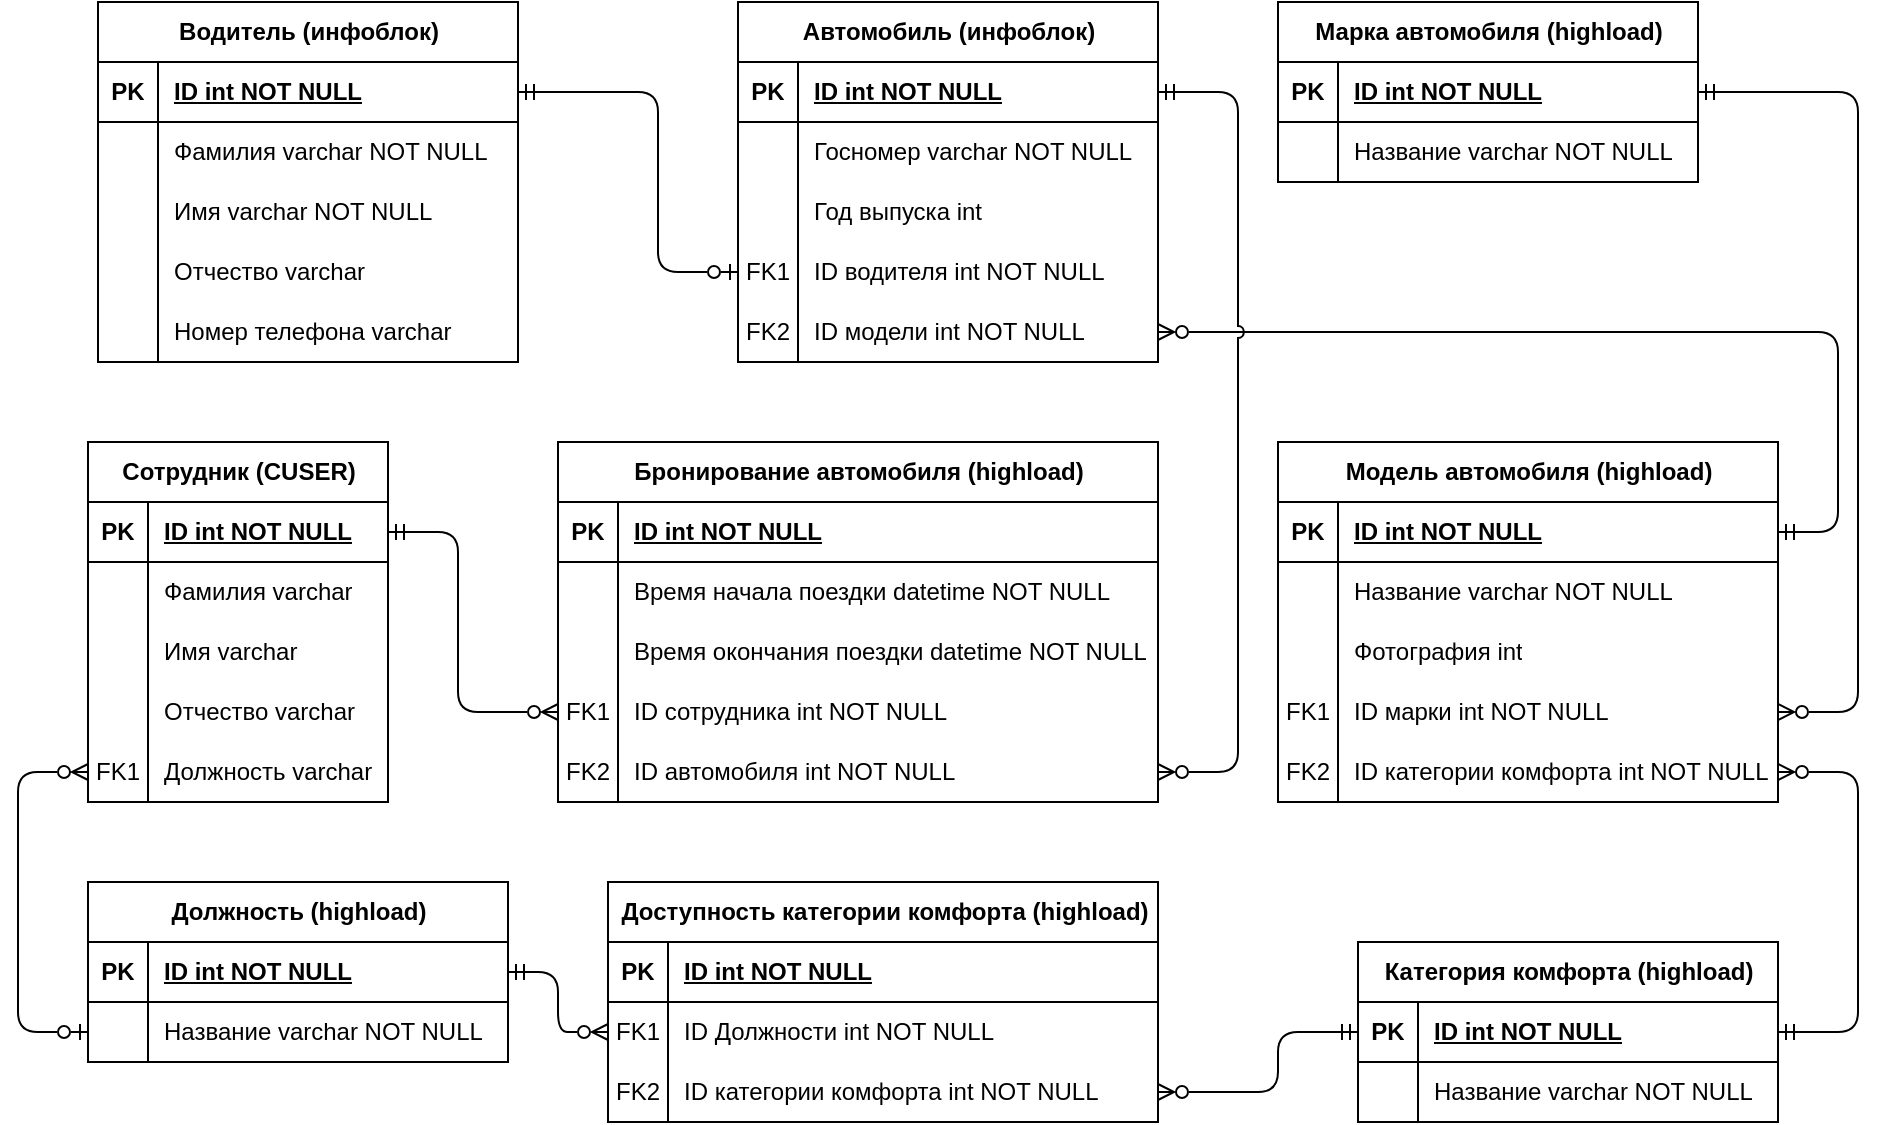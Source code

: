 <mxfile version="21.6.5" type="device">
  <diagram id="R2lEEEUBdFMjLlhIrx00" name="Page-1">
    <mxGraphModel dx="2085" dy="675" grid="1" gridSize="10" guides="1" tooltips="1" connect="1" arrows="1" fold="1" page="1" pageScale="1" pageWidth="850" pageHeight="1100" math="0" shadow="0" extFonts="Permanent Marker^https://fonts.googleapis.com/css?family=Permanent+Marker">
      <root>
        <mxCell id="0" />
        <mxCell id="1" parent="0" />
        <mxCell id="z7Vh8xvlKcQ-BlSGNQb9-77" value="Сотрудник (CUSER)" style="shape=table;startSize=30;container=1;collapsible=1;childLayout=tableLayout;fixedRows=1;rowLines=0;fontStyle=1;align=center;resizeLast=1;html=1;" parent="1" vertex="1">
          <mxGeometry x="-45" y="710" width="150" height="180" as="geometry" />
        </mxCell>
        <mxCell id="z7Vh8xvlKcQ-BlSGNQb9-78" value="" style="shape=tableRow;horizontal=0;startSize=0;swimlaneHead=0;swimlaneBody=0;fillColor=none;collapsible=0;dropTarget=0;points=[[0,0.5],[1,0.5]];portConstraint=eastwest;top=0;left=0;right=0;bottom=1;" parent="z7Vh8xvlKcQ-BlSGNQb9-77" vertex="1">
          <mxGeometry y="30" width="150" height="30" as="geometry" />
        </mxCell>
        <mxCell id="z7Vh8xvlKcQ-BlSGNQb9-79" value="PK" style="shape=partialRectangle;connectable=0;fillColor=none;top=0;left=0;bottom=0;right=0;fontStyle=1;overflow=hidden;whiteSpace=wrap;html=1;" parent="z7Vh8xvlKcQ-BlSGNQb9-78" vertex="1">
          <mxGeometry width="30" height="30" as="geometry">
            <mxRectangle width="30" height="30" as="alternateBounds" />
          </mxGeometry>
        </mxCell>
        <mxCell id="z7Vh8xvlKcQ-BlSGNQb9-80" value="ID int NOT NULL" style="shape=partialRectangle;connectable=0;fillColor=none;top=0;left=0;bottom=0;right=0;align=left;spacingLeft=6;fontStyle=5;overflow=hidden;whiteSpace=wrap;html=1;" parent="z7Vh8xvlKcQ-BlSGNQb9-78" vertex="1">
          <mxGeometry x="30" width="120" height="30" as="geometry">
            <mxRectangle width="120" height="30" as="alternateBounds" />
          </mxGeometry>
        </mxCell>
        <mxCell id="z7Vh8xvlKcQ-BlSGNQb9-81" value="" style="shape=tableRow;horizontal=0;startSize=0;swimlaneHead=0;swimlaneBody=0;fillColor=none;collapsible=0;dropTarget=0;points=[[0,0.5],[1,0.5]];portConstraint=eastwest;top=0;left=0;right=0;bottom=0;" parent="z7Vh8xvlKcQ-BlSGNQb9-77" vertex="1">
          <mxGeometry y="60" width="150" height="30" as="geometry" />
        </mxCell>
        <mxCell id="z7Vh8xvlKcQ-BlSGNQb9-82" value="" style="shape=partialRectangle;connectable=0;fillColor=none;top=0;left=0;bottom=0;right=0;editable=1;overflow=hidden;whiteSpace=wrap;html=1;" parent="z7Vh8xvlKcQ-BlSGNQb9-81" vertex="1">
          <mxGeometry width="30" height="30" as="geometry">
            <mxRectangle width="30" height="30" as="alternateBounds" />
          </mxGeometry>
        </mxCell>
        <mxCell id="z7Vh8xvlKcQ-BlSGNQb9-83" value="Фамилия&amp;nbsp;varchar" style="shape=partialRectangle;connectable=0;fillColor=none;top=0;left=0;bottom=0;right=0;align=left;spacingLeft=6;overflow=hidden;whiteSpace=wrap;html=1;" parent="z7Vh8xvlKcQ-BlSGNQb9-81" vertex="1">
          <mxGeometry x="30" width="120" height="30" as="geometry">
            <mxRectangle width="120" height="30" as="alternateBounds" />
          </mxGeometry>
        </mxCell>
        <mxCell id="z7Vh8xvlKcQ-BlSGNQb9-84" value="" style="shape=tableRow;horizontal=0;startSize=0;swimlaneHead=0;swimlaneBody=0;fillColor=none;collapsible=0;dropTarget=0;points=[[0,0.5],[1,0.5]];portConstraint=eastwest;top=0;left=0;right=0;bottom=0;" parent="z7Vh8xvlKcQ-BlSGNQb9-77" vertex="1">
          <mxGeometry y="90" width="150" height="30" as="geometry" />
        </mxCell>
        <mxCell id="z7Vh8xvlKcQ-BlSGNQb9-85" value="" style="shape=partialRectangle;connectable=0;fillColor=none;top=0;left=0;bottom=0;right=0;editable=1;overflow=hidden;whiteSpace=wrap;html=1;" parent="z7Vh8xvlKcQ-BlSGNQb9-84" vertex="1">
          <mxGeometry width="30" height="30" as="geometry">
            <mxRectangle width="30" height="30" as="alternateBounds" />
          </mxGeometry>
        </mxCell>
        <mxCell id="z7Vh8xvlKcQ-BlSGNQb9-86" value="Имя&amp;nbsp;varchar" style="shape=partialRectangle;connectable=0;fillColor=none;top=0;left=0;bottom=0;right=0;align=left;spacingLeft=6;overflow=hidden;whiteSpace=wrap;html=1;" parent="z7Vh8xvlKcQ-BlSGNQb9-84" vertex="1">
          <mxGeometry x="30" width="120" height="30" as="geometry">
            <mxRectangle width="120" height="30" as="alternateBounds" />
          </mxGeometry>
        </mxCell>
        <mxCell id="z7Vh8xvlKcQ-BlSGNQb9-87" value="" style="shape=tableRow;horizontal=0;startSize=0;swimlaneHead=0;swimlaneBody=0;fillColor=none;collapsible=0;dropTarget=0;points=[[0,0.5],[1,0.5]];portConstraint=eastwest;top=0;left=0;right=0;bottom=0;" parent="z7Vh8xvlKcQ-BlSGNQb9-77" vertex="1">
          <mxGeometry y="120" width="150" height="30" as="geometry" />
        </mxCell>
        <mxCell id="z7Vh8xvlKcQ-BlSGNQb9-88" value="" style="shape=partialRectangle;connectable=0;fillColor=none;top=0;left=0;bottom=0;right=0;editable=1;overflow=hidden;whiteSpace=wrap;html=1;" parent="z7Vh8xvlKcQ-BlSGNQb9-87" vertex="1">
          <mxGeometry width="30" height="30" as="geometry">
            <mxRectangle width="30" height="30" as="alternateBounds" />
          </mxGeometry>
        </mxCell>
        <mxCell id="z7Vh8xvlKcQ-BlSGNQb9-89" value="Отчество&amp;nbsp;varchar" style="shape=partialRectangle;connectable=0;fillColor=none;top=0;left=0;bottom=0;right=0;align=left;spacingLeft=6;overflow=hidden;whiteSpace=wrap;html=1;" parent="z7Vh8xvlKcQ-BlSGNQb9-87" vertex="1">
          <mxGeometry x="30" width="120" height="30" as="geometry">
            <mxRectangle width="120" height="30" as="alternateBounds" />
          </mxGeometry>
        </mxCell>
        <mxCell id="z7Vh8xvlKcQ-BlSGNQb9-96" style="shape=tableRow;horizontal=0;startSize=0;swimlaneHead=0;swimlaneBody=0;fillColor=none;collapsible=0;dropTarget=0;points=[[0,0.5],[1,0.5]];portConstraint=eastwest;top=0;left=0;right=0;bottom=0;" parent="z7Vh8xvlKcQ-BlSGNQb9-77" vertex="1">
          <mxGeometry y="150" width="150" height="30" as="geometry" />
        </mxCell>
        <mxCell id="z7Vh8xvlKcQ-BlSGNQb9-97" value="FK1" style="shape=partialRectangle;connectable=0;fillColor=none;top=0;left=0;bottom=0;right=0;editable=1;overflow=hidden;whiteSpace=wrap;html=1;" parent="z7Vh8xvlKcQ-BlSGNQb9-96" vertex="1">
          <mxGeometry width="30" height="30" as="geometry">
            <mxRectangle width="30" height="30" as="alternateBounds" />
          </mxGeometry>
        </mxCell>
        <mxCell id="z7Vh8xvlKcQ-BlSGNQb9-98" value="Должность varchar" style="shape=partialRectangle;connectable=0;fillColor=none;top=0;left=0;bottom=0;right=0;align=left;spacingLeft=6;overflow=hidden;whiteSpace=wrap;html=1;" parent="z7Vh8xvlKcQ-BlSGNQb9-96" vertex="1">
          <mxGeometry x="30" width="120" height="30" as="geometry">
            <mxRectangle width="120" height="30" as="alternateBounds" />
          </mxGeometry>
        </mxCell>
        <mxCell id="z7Vh8xvlKcQ-BlSGNQb9-112" value="Модель автомобиля (highload)" style="shape=table;startSize=30;container=1;collapsible=1;childLayout=tableLayout;fixedRows=1;rowLines=0;fontStyle=1;align=center;resizeLast=1;html=1;" parent="1" vertex="1">
          <mxGeometry x="550" y="710" width="250" height="180" as="geometry" />
        </mxCell>
        <mxCell id="z7Vh8xvlKcQ-BlSGNQb9-113" value="" style="shape=tableRow;horizontal=0;startSize=0;swimlaneHead=0;swimlaneBody=0;fillColor=none;collapsible=0;dropTarget=0;points=[[0,0.5],[1,0.5]];portConstraint=eastwest;top=0;left=0;right=0;bottom=1;" parent="z7Vh8xvlKcQ-BlSGNQb9-112" vertex="1">
          <mxGeometry y="30" width="250" height="30" as="geometry" />
        </mxCell>
        <mxCell id="z7Vh8xvlKcQ-BlSGNQb9-114" value="PK" style="shape=partialRectangle;connectable=0;fillColor=none;top=0;left=0;bottom=0;right=0;fontStyle=1;overflow=hidden;whiteSpace=wrap;html=1;" parent="z7Vh8xvlKcQ-BlSGNQb9-113" vertex="1">
          <mxGeometry width="30" height="30" as="geometry">
            <mxRectangle width="30" height="30" as="alternateBounds" />
          </mxGeometry>
        </mxCell>
        <mxCell id="z7Vh8xvlKcQ-BlSGNQb9-115" value="ID int NOT NULL" style="shape=partialRectangle;connectable=0;fillColor=none;top=0;left=0;bottom=0;right=0;align=left;spacingLeft=6;fontStyle=5;overflow=hidden;whiteSpace=wrap;html=1;" parent="z7Vh8xvlKcQ-BlSGNQb9-113" vertex="1">
          <mxGeometry x="30" width="220" height="30" as="geometry">
            <mxRectangle width="220" height="30" as="alternateBounds" />
          </mxGeometry>
        </mxCell>
        <mxCell id="z7Vh8xvlKcQ-BlSGNQb9-116" value="" style="shape=tableRow;horizontal=0;startSize=0;swimlaneHead=0;swimlaneBody=0;fillColor=none;collapsible=0;dropTarget=0;points=[[0,0.5],[1,0.5]];portConstraint=eastwest;top=0;left=0;right=0;bottom=0;" parent="z7Vh8xvlKcQ-BlSGNQb9-112" vertex="1">
          <mxGeometry y="60" width="250" height="30" as="geometry" />
        </mxCell>
        <mxCell id="z7Vh8xvlKcQ-BlSGNQb9-117" value="" style="shape=partialRectangle;connectable=0;fillColor=none;top=0;left=0;bottom=0;right=0;editable=1;overflow=hidden;whiteSpace=wrap;html=1;" parent="z7Vh8xvlKcQ-BlSGNQb9-116" vertex="1">
          <mxGeometry width="30" height="30" as="geometry">
            <mxRectangle width="30" height="30" as="alternateBounds" />
          </mxGeometry>
        </mxCell>
        <mxCell id="z7Vh8xvlKcQ-BlSGNQb9-118" value="Название varchar NOT NULL" style="shape=partialRectangle;connectable=0;fillColor=none;top=0;left=0;bottom=0;right=0;align=left;spacingLeft=6;overflow=hidden;whiteSpace=wrap;html=1;" parent="z7Vh8xvlKcQ-BlSGNQb9-116" vertex="1">
          <mxGeometry x="30" width="220" height="30" as="geometry">
            <mxRectangle width="220" height="30" as="alternateBounds" />
          </mxGeometry>
        </mxCell>
        <mxCell id="z7Vh8xvlKcQ-BlSGNQb9-128" style="shape=tableRow;horizontal=0;startSize=0;swimlaneHead=0;swimlaneBody=0;fillColor=none;collapsible=0;dropTarget=0;points=[[0,0.5],[1,0.5]];portConstraint=eastwest;top=0;left=0;right=0;bottom=0;" parent="z7Vh8xvlKcQ-BlSGNQb9-112" vertex="1">
          <mxGeometry y="90" width="250" height="30" as="geometry" />
        </mxCell>
        <mxCell id="z7Vh8xvlKcQ-BlSGNQb9-129" style="shape=partialRectangle;connectable=0;fillColor=none;top=0;left=0;bottom=0;right=0;editable=1;overflow=hidden;whiteSpace=wrap;html=1;" parent="z7Vh8xvlKcQ-BlSGNQb9-128" vertex="1">
          <mxGeometry width="30" height="30" as="geometry">
            <mxRectangle width="30" height="30" as="alternateBounds" />
          </mxGeometry>
        </mxCell>
        <mxCell id="z7Vh8xvlKcQ-BlSGNQb9-130" value="Фотография int" style="shape=partialRectangle;connectable=0;fillColor=none;top=0;left=0;bottom=0;right=0;align=left;spacingLeft=6;overflow=hidden;whiteSpace=wrap;html=1;" parent="z7Vh8xvlKcQ-BlSGNQb9-128" vertex="1">
          <mxGeometry x="30" width="220" height="30" as="geometry">
            <mxRectangle width="220" height="30" as="alternateBounds" />
          </mxGeometry>
        </mxCell>
        <mxCell id="z7Vh8xvlKcQ-BlSGNQb9-125" style="shape=tableRow;horizontal=0;startSize=0;swimlaneHead=0;swimlaneBody=0;fillColor=none;collapsible=0;dropTarget=0;points=[[0,0.5],[1,0.5]];portConstraint=eastwest;top=0;left=0;right=0;bottom=0;" parent="z7Vh8xvlKcQ-BlSGNQb9-112" vertex="1">
          <mxGeometry y="120" width="250" height="30" as="geometry" />
        </mxCell>
        <mxCell id="z7Vh8xvlKcQ-BlSGNQb9-126" value="FK1" style="shape=partialRectangle;connectable=0;fillColor=none;top=0;left=0;bottom=0;right=0;editable=1;overflow=hidden;whiteSpace=wrap;html=1;" parent="z7Vh8xvlKcQ-BlSGNQb9-125" vertex="1">
          <mxGeometry width="30" height="30" as="geometry">
            <mxRectangle width="30" height="30" as="alternateBounds" />
          </mxGeometry>
        </mxCell>
        <mxCell id="z7Vh8xvlKcQ-BlSGNQb9-127" value="ID марки int NOT NULL" style="shape=partialRectangle;connectable=0;fillColor=none;top=0;left=0;bottom=0;right=0;align=left;spacingLeft=6;overflow=hidden;whiteSpace=wrap;html=1;" parent="z7Vh8xvlKcQ-BlSGNQb9-125" vertex="1">
          <mxGeometry x="30" width="220" height="30" as="geometry">
            <mxRectangle width="220" height="30" as="alternateBounds" />
          </mxGeometry>
        </mxCell>
        <mxCell id="z7Vh8xvlKcQ-BlSGNQb9-234" style="shape=tableRow;horizontal=0;startSize=0;swimlaneHead=0;swimlaneBody=0;fillColor=none;collapsible=0;dropTarget=0;points=[[0,0.5],[1,0.5]];portConstraint=eastwest;top=0;left=0;right=0;bottom=0;" parent="z7Vh8xvlKcQ-BlSGNQb9-112" vertex="1">
          <mxGeometry y="150" width="250" height="30" as="geometry" />
        </mxCell>
        <mxCell id="z7Vh8xvlKcQ-BlSGNQb9-235" value="FK2" style="shape=partialRectangle;connectable=0;fillColor=none;top=0;left=0;bottom=0;right=0;editable=1;overflow=hidden;whiteSpace=wrap;html=1;" parent="z7Vh8xvlKcQ-BlSGNQb9-234" vertex="1">
          <mxGeometry width="30" height="30" as="geometry">
            <mxRectangle width="30" height="30" as="alternateBounds" />
          </mxGeometry>
        </mxCell>
        <mxCell id="z7Vh8xvlKcQ-BlSGNQb9-236" value="ID категории комфорта int NOT NULL" style="shape=partialRectangle;connectable=0;fillColor=none;top=0;left=0;bottom=0;right=0;align=left;spacingLeft=6;overflow=hidden;whiteSpace=wrap;html=1;" parent="z7Vh8xvlKcQ-BlSGNQb9-234" vertex="1">
          <mxGeometry x="30" width="220" height="30" as="geometry">
            <mxRectangle width="220" height="30" as="alternateBounds" />
          </mxGeometry>
        </mxCell>
        <mxCell id="z7Vh8xvlKcQ-BlSGNQb9-131" value="Марка автомобиля (highload)" style="shape=table;startSize=30;container=1;collapsible=1;childLayout=tableLayout;fixedRows=1;rowLines=0;fontStyle=1;align=center;resizeLast=1;html=1;" parent="1" vertex="1">
          <mxGeometry x="550" y="490" width="210" height="90" as="geometry" />
        </mxCell>
        <mxCell id="z7Vh8xvlKcQ-BlSGNQb9-132" value="" style="shape=tableRow;horizontal=0;startSize=0;swimlaneHead=0;swimlaneBody=0;fillColor=none;collapsible=0;dropTarget=0;points=[[0,0.5],[1,0.5]];portConstraint=eastwest;top=0;left=0;right=0;bottom=1;" parent="z7Vh8xvlKcQ-BlSGNQb9-131" vertex="1">
          <mxGeometry y="30" width="210" height="30" as="geometry" />
        </mxCell>
        <mxCell id="z7Vh8xvlKcQ-BlSGNQb9-133" value="PK" style="shape=partialRectangle;connectable=0;fillColor=none;top=0;left=0;bottom=0;right=0;fontStyle=1;overflow=hidden;whiteSpace=wrap;html=1;" parent="z7Vh8xvlKcQ-BlSGNQb9-132" vertex="1">
          <mxGeometry width="30" height="30" as="geometry">
            <mxRectangle width="30" height="30" as="alternateBounds" />
          </mxGeometry>
        </mxCell>
        <mxCell id="z7Vh8xvlKcQ-BlSGNQb9-134" value="ID int NOT NULL" style="shape=partialRectangle;connectable=0;fillColor=none;top=0;left=0;bottom=0;right=0;align=left;spacingLeft=6;fontStyle=5;overflow=hidden;whiteSpace=wrap;html=1;" parent="z7Vh8xvlKcQ-BlSGNQb9-132" vertex="1">
          <mxGeometry x="30" width="180" height="30" as="geometry">
            <mxRectangle width="180" height="30" as="alternateBounds" />
          </mxGeometry>
        </mxCell>
        <mxCell id="z7Vh8xvlKcQ-BlSGNQb9-135" value="" style="shape=tableRow;horizontal=0;startSize=0;swimlaneHead=0;swimlaneBody=0;fillColor=none;collapsible=0;dropTarget=0;points=[[0,0.5],[1,0.5]];portConstraint=eastwest;top=0;left=0;right=0;bottom=0;" parent="z7Vh8xvlKcQ-BlSGNQb9-131" vertex="1">
          <mxGeometry y="60" width="210" height="30" as="geometry" />
        </mxCell>
        <mxCell id="z7Vh8xvlKcQ-BlSGNQb9-136" value="" style="shape=partialRectangle;connectable=0;fillColor=none;top=0;left=0;bottom=0;right=0;editable=1;overflow=hidden;whiteSpace=wrap;html=1;" parent="z7Vh8xvlKcQ-BlSGNQb9-135" vertex="1">
          <mxGeometry width="30" height="30" as="geometry">
            <mxRectangle width="30" height="30" as="alternateBounds" />
          </mxGeometry>
        </mxCell>
        <mxCell id="z7Vh8xvlKcQ-BlSGNQb9-137" value="Название varchar NOT NULL" style="shape=partialRectangle;connectable=0;fillColor=none;top=0;left=0;bottom=0;right=0;align=left;spacingLeft=6;overflow=hidden;whiteSpace=wrap;html=1;" parent="z7Vh8xvlKcQ-BlSGNQb9-135" vertex="1">
          <mxGeometry x="30" width="180" height="30" as="geometry">
            <mxRectangle width="180" height="30" as="alternateBounds" />
          </mxGeometry>
        </mxCell>
        <mxCell id="z7Vh8xvlKcQ-BlSGNQb9-144" value="Водитель (инфоблок)" style="shape=table;startSize=30;container=1;collapsible=1;childLayout=tableLayout;fixedRows=1;rowLines=0;fontStyle=1;align=center;resizeLast=1;html=1;" parent="1" vertex="1">
          <mxGeometry x="-40" y="490" width="210" height="180" as="geometry" />
        </mxCell>
        <mxCell id="z7Vh8xvlKcQ-BlSGNQb9-145" value="" style="shape=tableRow;horizontal=0;startSize=0;swimlaneHead=0;swimlaneBody=0;fillColor=none;collapsible=0;dropTarget=0;points=[[0,0.5],[1,0.5]];portConstraint=eastwest;top=0;left=0;right=0;bottom=1;" parent="z7Vh8xvlKcQ-BlSGNQb9-144" vertex="1">
          <mxGeometry y="30" width="210" height="30" as="geometry" />
        </mxCell>
        <mxCell id="z7Vh8xvlKcQ-BlSGNQb9-146" value="PK" style="shape=partialRectangle;connectable=0;fillColor=none;top=0;left=0;bottom=0;right=0;fontStyle=1;overflow=hidden;whiteSpace=wrap;html=1;" parent="z7Vh8xvlKcQ-BlSGNQb9-145" vertex="1">
          <mxGeometry width="30" height="30" as="geometry">
            <mxRectangle width="30" height="30" as="alternateBounds" />
          </mxGeometry>
        </mxCell>
        <mxCell id="z7Vh8xvlKcQ-BlSGNQb9-147" value="ID int NOT NULL" style="shape=partialRectangle;connectable=0;fillColor=none;top=0;left=0;bottom=0;right=0;align=left;spacingLeft=6;fontStyle=5;overflow=hidden;whiteSpace=wrap;html=1;" parent="z7Vh8xvlKcQ-BlSGNQb9-145" vertex="1">
          <mxGeometry x="30" width="180" height="30" as="geometry">
            <mxRectangle width="180" height="30" as="alternateBounds" />
          </mxGeometry>
        </mxCell>
        <mxCell id="z7Vh8xvlKcQ-BlSGNQb9-148" value="" style="shape=tableRow;horizontal=0;startSize=0;swimlaneHead=0;swimlaneBody=0;fillColor=none;collapsible=0;dropTarget=0;points=[[0,0.5],[1,0.5]];portConstraint=eastwest;top=0;left=0;right=0;bottom=0;" parent="z7Vh8xvlKcQ-BlSGNQb9-144" vertex="1">
          <mxGeometry y="60" width="210" height="30" as="geometry" />
        </mxCell>
        <mxCell id="z7Vh8xvlKcQ-BlSGNQb9-149" value="" style="shape=partialRectangle;connectable=0;fillColor=none;top=0;left=0;bottom=0;right=0;editable=1;overflow=hidden;whiteSpace=wrap;html=1;" parent="z7Vh8xvlKcQ-BlSGNQb9-148" vertex="1">
          <mxGeometry width="30" height="30" as="geometry">
            <mxRectangle width="30" height="30" as="alternateBounds" />
          </mxGeometry>
        </mxCell>
        <mxCell id="z7Vh8xvlKcQ-BlSGNQb9-150" value="Фамилия varchar NOT NULL" style="shape=partialRectangle;connectable=0;fillColor=none;top=0;left=0;bottom=0;right=0;align=left;spacingLeft=6;overflow=hidden;whiteSpace=wrap;html=1;" parent="z7Vh8xvlKcQ-BlSGNQb9-148" vertex="1">
          <mxGeometry x="30" width="180" height="30" as="geometry">
            <mxRectangle width="180" height="30" as="alternateBounds" />
          </mxGeometry>
        </mxCell>
        <mxCell id="z7Vh8xvlKcQ-BlSGNQb9-151" value="" style="shape=tableRow;horizontal=0;startSize=0;swimlaneHead=0;swimlaneBody=0;fillColor=none;collapsible=0;dropTarget=0;points=[[0,0.5],[1,0.5]];portConstraint=eastwest;top=0;left=0;right=0;bottom=0;" parent="z7Vh8xvlKcQ-BlSGNQb9-144" vertex="1">
          <mxGeometry y="90" width="210" height="30" as="geometry" />
        </mxCell>
        <mxCell id="z7Vh8xvlKcQ-BlSGNQb9-152" value="" style="shape=partialRectangle;connectable=0;fillColor=none;top=0;left=0;bottom=0;right=0;editable=1;overflow=hidden;whiteSpace=wrap;html=1;" parent="z7Vh8xvlKcQ-BlSGNQb9-151" vertex="1">
          <mxGeometry width="30" height="30" as="geometry">
            <mxRectangle width="30" height="30" as="alternateBounds" />
          </mxGeometry>
        </mxCell>
        <mxCell id="z7Vh8xvlKcQ-BlSGNQb9-153" value="Имя varchar NOT NULL" style="shape=partialRectangle;connectable=0;fillColor=none;top=0;left=0;bottom=0;right=0;align=left;spacingLeft=6;overflow=hidden;whiteSpace=wrap;html=1;" parent="z7Vh8xvlKcQ-BlSGNQb9-151" vertex="1">
          <mxGeometry x="30" width="180" height="30" as="geometry">
            <mxRectangle width="180" height="30" as="alternateBounds" />
          </mxGeometry>
        </mxCell>
        <mxCell id="z7Vh8xvlKcQ-BlSGNQb9-154" value="" style="shape=tableRow;horizontal=0;startSize=0;swimlaneHead=0;swimlaneBody=0;fillColor=none;collapsible=0;dropTarget=0;points=[[0,0.5],[1,0.5]];portConstraint=eastwest;top=0;left=0;right=0;bottom=0;" parent="z7Vh8xvlKcQ-BlSGNQb9-144" vertex="1">
          <mxGeometry y="120" width="210" height="30" as="geometry" />
        </mxCell>
        <mxCell id="z7Vh8xvlKcQ-BlSGNQb9-155" value="" style="shape=partialRectangle;connectable=0;fillColor=none;top=0;left=0;bottom=0;right=0;editable=1;overflow=hidden;whiteSpace=wrap;html=1;" parent="z7Vh8xvlKcQ-BlSGNQb9-154" vertex="1">
          <mxGeometry width="30" height="30" as="geometry">
            <mxRectangle width="30" height="30" as="alternateBounds" />
          </mxGeometry>
        </mxCell>
        <mxCell id="z7Vh8xvlKcQ-BlSGNQb9-156" value="Отчество varchar" style="shape=partialRectangle;connectable=0;fillColor=none;top=0;left=0;bottom=0;right=0;align=left;spacingLeft=6;overflow=hidden;whiteSpace=wrap;html=1;" parent="z7Vh8xvlKcQ-BlSGNQb9-154" vertex="1">
          <mxGeometry x="30" width="180" height="30" as="geometry">
            <mxRectangle width="180" height="30" as="alternateBounds" />
          </mxGeometry>
        </mxCell>
        <mxCell id="z7Vh8xvlKcQ-BlSGNQb9-157" style="shape=tableRow;horizontal=0;startSize=0;swimlaneHead=0;swimlaneBody=0;fillColor=none;collapsible=0;dropTarget=0;points=[[0,0.5],[1,0.5]];portConstraint=eastwest;top=0;left=0;right=0;bottom=0;" parent="z7Vh8xvlKcQ-BlSGNQb9-144" vertex="1">
          <mxGeometry y="150" width="210" height="30" as="geometry" />
        </mxCell>
        <mxCell id="z7Vh8xvlKcQ-BlSGNQb9-158" style="shape=partialRectangle;connectable=0;fillColor=none;top=0;left=0;bottom=0;right=0;editable=1;overflow=hidden;whiteSpace=wrap;html=1;" parent="z7Vh8xvlKcQ-BlSGNQb9-157" vertex="1">
          <mxGeometry width="30" height="30" as="geometry">
            <mxRectangle width="30" height="30" as="alternateBounds" />
          </mxGeometry>
        </mxCell>
        <mxCell id="z7Vh8xvlKcQ-BlSGNQb9-159" value="Номер телефона varchar" style="shape=partialRectangle;connectable=0;fillColor=none;top=0;left=0;bottom=0;right=0;align=left;spacingLeft=6;overflow=hidden;whiteSpace=wrap;html=1;" parent="z7Vh8xvlKcQ-BlSGNQb9-157" vertex="1">
          <mxGeometry x="30" width="180" height="30" as="geometry">
            <mxRectangle width="180" height="30" as="alternateBounds" />
          </mxGeometry>
        </mxCell>
        <mxCell id="z7Vh8xvlKcQ-BlSGNQb9-160" value="Автомобиль (инфоблок)" style="shape=table;startSize=30;container=1;collapsible=1;childLayout=tableLayout;fixedRows=1;rowLines=0;fontStyle=1;align=center;resizeLast=1;html=1;" parent="1" vertex="1">
          <mxGeometry x="280" y="490" width="210" height="180" as="geometry" />
        </mxCell>
        <mxCell id="z7Vh8xvlKcQ-BlSGNQb9-161" value="" style="shape=tableRow;horizontal=0;startSize=0;swimlaneHead=0;swimlaneBody=0;fillColor=none;collapsible=0;dropTarget=0;points=[[0,0.5],[1,0.5]];portConstraint=eastwest;top=0;left=0;right=0;bottom=1;" parent="z7Vh8xvlKcQ-BlSGNQb9-160" vertex="1">
          <mxGeometry y="30" width="210" height="30" as="geometry" />
        </mxCell>
        <mxCell id="z7Vh8xvlKcQ-BlSGNQb9-162" value="PK" style="shape=partialRectangle;connectable=0;fillColor=none;top=0;left=0;bottom=0;right=0;fontStyle=1;overflow=hidden;whiteSpace=wrap;html=1;" parent="z7Vh8xvlKcQ-BlSGNQb9-161" vertex="1">
          <mxGeometry width="30" height="30" as="geometry">
            <mxRectangle width="30" height="30" as="alternateBounds" />
          </mxGeometry>
        </mxCell>
        <mxCell id="z7Vh8xvlKcQ-BlSGNQb9-163" value="ID int NOT NULL" style="shape=partialRectangle;connectable=0;fillColor=none;top=0;left=0;bottom=0;right=0;align=left;spacingLeft=6;fontStyle=5;overflow=hidden;whiteSpace=wrap;html=1;" parent="z7Vh8xvlKcQ-BlSGNQb9-161" vertex="1">
          <mxGeometry x="30" width="180" height="30" as="geometry">
            <mxRectangle width="180" height="30" as="alternateBounds" />
          </mxGeometry>
        </mxCell>
        <mxCell id="z7Vh8xvlKcQ-BlSGNQb9-164" value="" style="shape=tableRow;horizontal=0;startSize=0;swimlaneHead=0;swimlaneBody=0;fillColor=none;collapsible=0;dropTarget=0;points=[[0,0.5],[1,0.5]];portConstraint=eastwest;top=0;left=0;right=0;bottom=0;" parent="z7Vh8xvlKcQ-BlSGNQb9-160" vertex="1">
          <mxGeometry y="60" width="210" height="30" as="geometry" />
        </mxCell>
        <mxCell id="z7Vh8xvlKcQ-BlSGNQb9-165" value="" style="shape=partialRectangle;connectable=0;fillColor=none;top=0;left=0;bottom=0;right=0;editable=1;overflow=hidden;whiteSpace=wrap;html=1;" parent="z7Vh8xvlKcQ-BlSGNQb9-164" vertex="1">
          <mxGeometry width="30" height="30" as="geometry">
            <mxRectangle width="30" height="30" as="alternateBounds" />
          </mxGeometry>
        </mxCell>
        <mxCell id="z7Vh8xvlKcQ-BlSGNQb9-166" value="Госномер varchar NOT NULL" style="shape=partialRectangle;connectable=0;fillColor=none;top=0;left=0;bottom=0;right=0;align=left;spacingLeft=6;overflow=hidden;whiteSpace=wrap;html=1;" parent="z7Vh8xvlKcQ-BlSGNQb9-164" vertex="1">
          <mxGeometry x="30" width="180" height="30" as="geometry">
            <mxRectangle width="180" height="30" as="alternateBounds" />
          </mxGeometry>
        </mxCell>
        <mxCell id="z7Vh8xvlKcQ-BlSGNQb9-167" value="" style="shape=tableRow;horizontal=0;startSize=0;swimlaneHead=0;swimlaneBody=0;fillColor=none;collapsible=0;dropTarget=0;points=[[0,0.5],[1,0.5]];portConstraint=eastwest;top=0;left=0;right=0;bottom=0;" parent="z7Vh8xvlKcQ-BlSGNQb9-160" vertex="1">
          <mxGeometry y="90" width="210" height="30" as="geometry" />
        </mxCell>
        <mxCell id="z7Vh8xvlKcQ-BlSGNQb9-168" value="" style="shape=partialRectangle;connectable=0;fillColor=none;top=0;left=0;bottom=0;right=0;editable=1;overflow=hidden;whiteSpace=wrap;html=1;" parent="z7Vh8xvlKcQ-BlSGNQb9-167" vertex="1">
          <mxGeometry width="30" height="30" as="geometry">
            <mxRectangle width="30" height="30" as="alternateBounds" />
          </mxGeometry>
        </mxCell>
        <mxCell id="z7Vh8xvlKcQ-BlSGNQb9-169" value="Год выпуска int" style="shape=partialRectangle;connectable=0;fillColor=none;top=0;left=0;bottom=0;right=0;align=left;spacingLeft=6;overflow=hidden;whiteSpace=wrap;html=1;" parent="z7Vh8xvlKcQ-BlSGNQb9-167" vertex="1">
          <mxGeometry x="30" width="180" height="30" as="geometry">
            <mxRectangle width="180" height="30" as="alternateBounds" />
          </mxGeometry>
        </mxCell>
        <mxCell id="z7Vh8xvlKcQ-BlSGNQb9-170" value="" style="shape=tableRow;horizontal=0;startSize=0;swimlaneHead=0;swimlaneBody=0;fillColor=none;collapsible=0;dropTarget=0;points=[[0,0.5],[1,0.5]];portConstraint=eastwest;top=0;left=0;right=0;bottom=0;" parent="z7Vh8xvlKcQ-BlSGNQb9-160" vertex="1">
          <mxGeometry y="120" width="210" height="30" as="geometry" />
        </mxCell>
        <mxCell id="z7Vh8xvlKcQ-BlSGNQb9-171" value="FK1" style="shape=partialRectangle;connectable=0;fillColor=none;top=0;left=0;bottom=0;right=0;editable=1;overflow=hidden;whiteSpace=wrap;html=1;" parent="z7Vh8xvlKcQ-BlSGNQb9-170" vertex="1">
          <mxGeometry width="30" height="30" as="geometry">
            <mxRectangle width="30" height="30" as="alternateBounds" />
          </mxGeometry>
        </mxCell>
        <mxCell id="z7Vh8xvlKcQ-BlSGNQb9-172" value="ID водителя int NOT NULL" style="shape=partialRectangle;connectable=0;fillColor=none;top=0;left=0;bottom=0;right=0;align=left;spacingLeft=6;overflow=hidden;whiteSpace=wrap;html=1;" parent="z7Vh8xvlKcQ-BlSGNQb9-170" vertex="1">
          <mxGeometry x="30" width="180" height="30" as="geometry">
            <mxRectangle width="180" height="30" as="alternateBounds" />
          </mxGeometry>
        </mxCell>
        <mxCell id="z7Vh8xvlKcQ-BlSGNQb9-189" style="shape=tableRow;horizontal=0;startSize=0;swimlaneHead=0;swimlaneBody=0;fillColor=none;collapsible=0;dropTarget=0;points=[[0,0.5],[1,0.5]];portConstraint=eastwest;top=0;left=0;right=0;bottom=0;" parent="z7Vh8xvlKcQ-BlSGNQb9-160" vertex="1">
          <mxGeometry y="150" width="210" height="30" as="geometry" />
        </mxCell>
        <mxCell id="z7Vh8xvlKcQ-BlSGNQb9-190" value="FK2" style="shape=partialRectangle;connectable=0;fillColor=none;top=0;left=0;bottom=0;right=0;editable=1;overflow=hidden;whiteSpace=wrap;html=1;" parent="z7Vh8xvlKcQ-BlSGNQb9-189" vertex="1">
          <mxGeometry width="30" height="30" as="geometry">
            <mxRectangle width="30" height="30" as="alternateBounds" />
          </mxGeometry>
        </mxCell>
        <mxCell id="z7Vh8xvlKcQ-BlSGNQb9-191" value="ID модели int NOT NULL" style="shape=partialRectangle;connectable=0;fillColor=none;top=0;left=0;bottom=0;right=0;align=left;spacingLeft=6;overflow=hidden;whiteSpace=wrap;html=1;" parent="z7Vh8xvlKcQ-BlSGNQb9-189" vertex="1">
          <mxGeometry x="30" width="180" height="30" as="geometry">
            <mxRectangle width="180" height="30" as="alternateBounds" />
          </mxGeometry>
        </mxCell>
        <mxCell id="z7Vh8xvlKcQ-BlSGNQb9-173" value="Бронирование автомобиля (highload)" style="shape=table;startSize=30;container=1;collapsible=1;childLayout=tableLayout;fixedRows=1;rowLines=0;fontStyle=1;align=center;resizeLast=1;html=1;" parent="1" vertex="1">
          <mxGeometry x="190" y="710" width="300" height="180" as="geometry" />
        </mxCell>
        <mxCell id="z7Vh8xvlKcQ-BlSGNQb9-174" value="" style="shape=tableRow;horizontal=0;startSize=0;swimlaneHead=0;swimlaneBody=0;fillColor=none;collapsible=0;dropTarget=0;points=[[0,0.5],[1,0.5]];portConstraint=eastwest;top=0;left=0;right=0;bottom=1;" parent="z7Vh8xvlKcQ-BlSGNQb9-173" vertex="1">
          <mxGeometry y="30" width="300" height="30" as="geometry" />
        </mxCell>
        <mxCell id="z7Vh8xvlKcQ-BlSGNQb9-175" value="PK" style="shape=partialRectangle;connectable=0;fillColor=none;top=0;left=0;bottom=0;right=0;fontStyle=1;overflow=hidden;whiteSpace=wrap;html=1;" parent="z7Vh8xvlKcQ-BlSGNQb9-174" vertex="1">
          <mxGeometry width="30" height="30" as="geometry">
            <mxRectangle width="30" height="30" as="alternateBounds" />
          </mxGeometry>
        </mxCell>
        <mxCell id="z7Vh8xvlKcQ-BlSGNQb9-176" value="ID int NOT NULL" style="shape=partialRectangle;connectable=0;fillColor=none;top=0;left=0;bottom=0;right=0;align=left;spacingLeft=6;fontStyle=5;overflow=hidden;whiteSpace=wrap;html=1;" parent="z7Vh8xvlKcQ-BlSGNQb9-174" vertex="1">
          <mxGeometry x="30" width="270" height="30" as="geometry">
            <mxRectangle width="270" height="30" as="alternateBounds" />
          </mxGeometry>
        </mxCell>
        <mxCell id="z7Vh8xvlKcQ-BlSGNQb9-177" value="" style="shape=tableRow;horizontal=0;startSize=0;swimlaneHead=0;swimlaneBody=0;fillColor=none;collapsible=0;dropTarget=0;points=[[0,0.5],[1,0.5]];portConstraint=eastwest;top=0;left=0;right=0;bottom=0;" parent="z7Vh8xvlKcQ-BlSGNQb9-173" vertex="1">
          <mxGeometry y="60" width="300" height="30" as="geometry" />
        </mxCell>
        <mxCell id="z7Vh8xvlKcQ-BlSGNQb9-178" value="" style="shape=partialRectangle;connectable=0;fillColor=none;top=0;left=0;bottom=0;right=0;editable=1;overflow=hidden;whiteSpace=wrap;html=1;" parent="z7Vh8xvlKcQ-BlSGNQb9-177" vertex="1">
          <mxGeometry width="30" height="30" as="geometry">
            <mxRectangle width="30" height="30" as="alternateBounds" />
          </mxGeometry>
        </mxCell>
        <mxCell id="z7Vh8xvlKcQ-BlSGNQb9-179" value="Время начала поездки datetime NOT NULL" style="shape=partialRectangle;connectable=0;fillColor=none;top=0;left=0;bottom=0;right=0;align=left;spacingLeft=6;overflow=hidden;whiteSpace=wrap;html=1;" parent="z7Vh8xvlKcQ-BlSGNQb9-177" vertex="1">
          <mxGeometry x="30" width="270" height="30" as="geometry">
            <mxRectangle width="270" height="30" as="alternateBounds" />
          </mxGeometry>
        </mxCell>
        <mxCell id="z7Vh8xvlKcQ-BlSGNQb9-180" value="" style="shape=tableRow;horizontal=0;startSize=0;swimlaneHead=0;swimlaneBody=0;fillColor=none;collapsible=0;dropTarget=0;points=[[0,0.5],[1,0.5]];portConstraint=eastwest;top=0;left=0;right=0;bottom=0;" parent="z7Vh8xvlKcQ-BlSGNQb9-173" vertex="1">
          <mxGeometry y="90" width="300" height="30" as="geometry" />
        </mxCell>
        <mxCell id="z7Vh8xvlKcQ-BlSGNQb9-181" value="" style="shape=partialRectangle;connectable=0;fillColor=none;top=0;left=0;bottom=0;right=0;editable=1;overflow=hidden;whiteSpace=wrap;html=1;" parent="z7Vh8xvlKcQ-BlSGNQb9-180" vertex="1">
          <mxGeometry width="30" height="30" as="geometry">
            <mxRectangle width="30" height="30" as="alternateBounds" />
          </mxGeometry>
        </mxCell>
        <mxCell id="z7Vh8xvlKcQ-BlSGNQb9-182" value="Время окончания поездки datetime NOT NULL" style="shape=partialRectangle;connectable=0;fillColor=none;top=0;left=0;bottom=0;right=0;align=left;spacingLeft=6;overflow=hidden;whiteSpace=wrap;html=1;" parent="z7Vh8xvlKcQ-BlSGNQb9-180" vertex="1">
          <mxGeometry x="30" width="270" height="30" as="geometry">
            <mxRectangle width="270" height="30" as="alternateBounds" />
          </mxGeometry>
        </mxCell>
        <mxCell id="z7Vh8xvlKcQ-BlSGNQb9-183" value="" style="shape=tableRow;horizontal=0;startSize=0;swimlaneHead=0;swimlaneBody=0;fillColor=none;collapsible=0;dropTarget=0;points=[[0,0.5],[1,0.5]];portConstraint=eastwest;top=0;left=0;right=0;bottom=0;" parent="z7Vh8xvlKcQ-BlSGNQb9-173" vertex="1">
          <mxGeometry y="120" width="300" height="30" as="geometry" />
        </mxCell>
        <mxCell id="z7Vh8xvlKcQ-BlSGNQb9-184" value="FK1" style="shape=partialRectangle;connectable=0;fillColor=none;top=0;left=0;bottom=0;right=0;editable=1;overflow=hidden;whiteSpace=wrap;html=1;" parent="z7Vh8xvlKcQ-BlSGNQb9-183" vertex="1">
          <mxGeometry width="30" height="30" as="geometry">
            <mxRectangle width="30" height="30" as="alternateBounds" />
          </mxGeometry>
        </mxCell>
        <mxCell id="z7Vh8xvlKcQ-BlSGNQb9-185" value="ID сотрудника int NOT NULL" style="shape=partialRectangle;connectable=0;fillColor=none;top=0;left=0;bottom=0;right=0;align=left;spacingLeft=6;overflow=hidden;whiteSpace=wrap;html=1;" parent="z7Vh8xvlKcQ-BlSGNQb9-183" vertex="1">
          <mxGeometry x="30" width="270" height="30" as="geometry">
            <mxRectangle width="270" height="30" as="alternateBounds" />
          </mxGeometry>
        </mxCell>
        <mxCell id="z7Vh8xvlKcQ-BlSGNQb9-186" style="shape=tableRow;horizontal=0;startSize=0;swimlaneHead=0;swimlaneBody=0;fillColor=none;collapsible=0;dropTarget=0;points=[[0,0.5],[1,0.5]];portConstraint=eastwest;top=0;left=0;right=0;bottom=0;" parent="z7Vh8xvlKcQ-BlSGNQb9-173" vertex="1">
          <mxGeometry y="150" width="300" height="30" as="geometry" />
        </mxCell>
        <mxCell id="z7Vh8xvlKcQ-BlSGNQb9-187" value="FK2" style="shape=partialRectangle;connectable=0;fillColor=none;top=0;left=0;bottom=0;right=0;editable=1;overflow=hidden;whiteSpace=wrap;html=1;" parent="z7Vh8xvlKcQ-BlSGNQb9-186" vertex="1">
          <mxGeometry width="30" height="30" as="geometry">
            <mxRectangle width="30" height="30" as="alternateBounds" />
          </mxGeometry>
        </mxCell>
        <mxCell id="z7Vh8xvlKcQ-BlSGNQb9-188" value="ID автомобиля int NOT NULL" style="shape=partialRectangle;connectable=0;fillColor=none;top=0;left=0;bottom=0;right=0;align=left;spacingLeft=6;overflow=hidden;whiteSpace=wrap;html=1;" parent="z7Vh8xvlKcQ-BlSGNQb9-186" vertex="1">
          <mxGeometry x="30" width="270" height="30" as="geometry">
            <mxRectangle width="270" height="30" as="alternateBounds" />
          </mxGeometry>
        </mxCell>
        <mxCell id="z7Vh8xvlKcQ-BlSGNQb9-221" value="Категория комфорта (highload)" style="shape=table;startSize=30;container=1;collapsible=1;childLayout=tableLayout;fixedRows=1;rowLines=0;fontStyle=1;align=center;resizeLast=1;html=1;" parent="1" vertex="1">
          <mxGeometry x="590" y="960" width="210" height="90" as="geometry" />
        </mxCell>
        <mxCell id="z7Vh8xvlKcQ-BlSGNQb9-222" value="" style="shape=tableRow;horizontal=0;startSize=0;swimlaneHead=0;swimlaneBody=0;fillColor=none;collapsible=0;dropTarget=0;points=[[0,0.5],[1,0.5]];portConstraint=eastwest;top=0;left=0;right=0;bottom=1;" parent="z7Vh8xvlKcQ-BlSGNQb9-221" vertex="1">
          <mxGeometry y="30" width="210" height="30" as="geometry" />
        </mxCell>
        <mxCell id="z7Vh8xvlKcQ-BlSGNQb9-223" value="PK" style="shape=partialRectangle;connectable=0;fillColor=none;top=0;left=0;bottom=0;right=0;fontStyle=1;overflow=hidden;whiteSpace=wrap;html=1;" parent="z7Vh8xvlKcQ-BlSGNQb9-222" vertex="1">
          <mxGeometry width="30" height="30" as="geometry">
            <mxRectangle width="30" height="30" as="alternateBounds" />
          </mxGeometry>
        </mxCell>
        <mxCell id="z7Vh8xvlKcQ-BlSGNQb9-224" value="ID int NOT NULL" style="shape=partialRectangle;connectable=0;fillColor=none;top=0;left=0;bottom=0;right=0;align=left;spacingLeft=6;fontStyle=5;overflow=hidden;whiteSpace=wrap;html=1;" parent="z7Vh8xvlKcQ-BlSGNQb9-222" vertex="1">
          <mxGeometry x="30" width="180" height="30" as="geometry">
            <mxRectangle width="180" height="30" as="alternateBounds" />
          </mxGeometry>
        </mxCell>
        <mxCell id="z7Vh8xvlKcQ-BlSGNQb9-225" value="" style="shape=tableRow;horizontal=0;startSize=0;swimlaneHead=0;swimlaneBody=0;fillColor=none;collapsible=0;dropTarget=0;points=[[0,0.5],[1,0.5]];portConstraint=eastwest;top=0;left=0;right=0;bottom=0;" parent="z7Vh8xvlKcQ-BlSGNQb9-221" vertex="1">
          <mxGeometry y="60" width="210" height="30" as="geometry" />
        </mxCell>
        <mxCell id="z7Vh8xvlKcQ-BlSGNQb9-226" value="" style="shape=partialRectangle;connectable=0;fillColor=none;top=0;left=0;bottom=0;right=0;editable=1;overflow=hidden;whiteSpace=wrap;html=1;" parent="z7Vh8xvlKcQ-BlSGNQb9-225" vertex="1">
          <mxGeometry width="30" height="30" as="geometry">
            <mxRectangle width="30" height="30" as="alternateBounds" />
          </mxGeometry>
        </mxCell>
        <mxCell id="z7Vh8xvlKcQ-BlSGNQb9-227" value="Название varchar NOT NULL" style="shape=partialRectangle;connectable=0;fillColor=none;top=0;left=0;bottom=0;right=0;align=left;spacingLeft=6;overflow=hidden;whiteSpace=wrap;html=1;" parent="z7Vh8xvlKcQ-BlSGNQb9-225" vertex="1">
          <mxGeometry x="30" width="180" height="30" as="geometry">
            <mxRectangle width="180" height="30" as="alternateBounds" />
          </mxGeometry>
        </mxCell>
        <mxCell id="z7Vh8xvlKcQ-BlSGNQb9-278" value="" style="endArrow=ERmandOne;html=1;rounded=1;startArrow=ERzeroToMany;startFill=0;endFill=0;exitX=0;exitY=0.5;exitDx=0;exitDy=0;entryX=1;entryY=0.5;entryDx=0;entryDy=0;" parent="1" source="z7Vh8xvlKcQ-BlSGNQb9-294" target="uEhSpE79TnGk0kmeJDEC-2" edge="1">
          <mxGeometry width="50" height="50" relative="1" as="geometry">
            <mxPoint x="-60" y="1005" as="sourcePoint" />
            <mxPoint x="100" y="770" as="targetPoint" />
            <Array as="points">
              <mxPoint x="190" y="1005" />
              <mxPoint x="190" y="975" />
            </Array>
          </mxGeometry>
        </mxCell>
        <mxCell id="z7Vh8xvlKcQ-BlSGNQb9-279" value="" style="endArrow=ERmandOne;html=1;rounded=1;startArrow=ERzeroToMany;startFill=0;endFill=0;exitX=1;exitY=0.5;exitDx=0;exitDy=0;entryX=1;entryY=0.5;entryDx=0;entryDy=0;" parent="1" source="z7Vh8xvlKcQ-BlSGNQb9-234" target="z7Vh8xvlKcQ-BlSGNQb9-222" edge="1">
          <mxGeometry width="50" height="50" relative="1" as="geometry">
            <mxPoint x="320" y="950" as="sourcePoint" />
            <mxPoint x="320" y="820" as="targetPoint" />
            <Array as="points">
              <mxPoint x="840" y="875" />
              <mxPoint x="840" y="1005" />
            </Array>
          </mxGeometry>
        </mxCell>
        <mxCell id="z7Vh8xvlKcQ-BlSGNQb9-280" value="" style="endArrow=ERmandOne;html=1;rounded=1;startArrow=ERzeroToMany;startFill=0;endFill=0;exitX=1;exitY=0.5;exitDx=0;exitDy=0;entryX=0;entryY=0.5;entryDx=0;entryDy=0;" parent="1" source="z7Vh8xvlKcQ-BlSGNQb9-297" target="z7Vh8xvlKcQ-BlSGNQb9-222" edge="1">
          <mxGeometry width="50" height="50" relative="1" as="geometry">
            <mxPoint x="240" y="1035" as="sourcePoint" />
            <mxPoint x="-50" y="885" as="targetPoint" />
            <Array as="points">
              <mxPoint x="550" y="1035" />
              <mxPoint x="550" y="1005" />
            </Array>
          </mxGeometry>
        </mxCell>
        <mxCell id="z7Vh8xvlKcQ-BlSGNQb9-286" value="" style="endArrow=ERzeroToOne;html=1;rounded=1;startArrow=ERmandOne;startFill=0;endFill=0;exitX=1;exitY=0.5;exitDx=0;exitDy=0;entryX=0;entryY=0.5;entryDx=0;entryDy=0;" parent="1" source="z7Vh8xvlKcQ-BlSGNQb9-145" target="z7Vh8xvlKcQ-BlSGNQb9-170" edge="1">
          <mxGeometry width="50" height="50" relative="1" as="geometry">
            <mxPoint x="250" y="435" as="sourcePoint" />
            <mxPoint x="300" y="385" as="targetPoint" />
            <Array as="points">
              <mxPoint x="240" y="535" />
              <mxPoint x="240" y="625" />
            </Array>
          </mxGeometry>
        </mxCell>
        <mxCell id="z7Vh8xvlKcQ-BlSGNQb9-287" value="" style="endArrow=ERmandOne;html=1;rounded=1;startArrow=ERzeroToMany;startFill=0;endFill=0;exitX=1;exitY=0.5;exitDx=0;exitDy=0;entryX=1;entryY=0.5;entryDx=0;entryDy=0;" parent="1" source="z7Vh8xvlKcQ-BlSGNQb9-125" target="z7Vh8xvlKcQ-BlSGNQb9-132" edge="1">
          <mxGeometry width="50" height="50" relative="1" as="geometry">
            <mxPoint x="750" y="885" as="sourcePoint" />
            <mxPoint x="680" y="1015" as="targetPoint" />
            <Array as="points">
              <mxPoint x="840" y="845" />
              <mxPoint x="840" y="750" />
              <mxPoint x="840" y="535" />
            </Array>
          </mxGeometry>
        </mxCell>
        <mxCell id="z7Vh8xvlKcQ-BlSGNQb9-288" value="" style="endArrow=ERmandOne;html=1;rounded=1;startArrow=ERzeroToMany;startFill=0;endFill=0;exitX=0;exitY=0.5;exitDx=0;exitDy=0;entryX=1;entryY=0.5;entryDx=0;entryDy=0;" parent="1" source="z7Vh8xvlKcQ-BlSGNQb9-183" target="z7Vh8xvlKcQ-BlSGNQb9-78" edge="1">
          <mxGeometry width="50" height="50" relative="1" as="geometry">
            <mxPoint x="-50" y="1015" as="sourcePoint" />
            <mxPoint x="-50" y="885" as="targetPoint" />
            <Array as="points">
              <mxPoint x="140" y="845" />
              <mxPoint x="140" y="755" />
            </Array>
          </mxGeometry>
        </mxCell>
        <mxCell id="z7Vh8xvlKcQ-BlSGNQb9-290" value="Доступность категории комфорта (highload)" style="shape=table;startSize=30;container=1;collapsible=1;childLayout=tableLayout;fixedRows=1;rowLines=0;fontStyle=1;align=center;resizeLast=1;html=1;" parent="1" vertex="1">
          <mxGeometry x="215" y="930" width="275" height="120" as="geometry" />
        </mxCell>
        <mxCell id="z7Vh8xvlKcQ-BlSGNQb9-291" value="" style="shape=tableRow;horizontal=0;startSize=0;swimlaneHead=0;swimlaneBody=0;fillColor=none;collapsible=0;dropTarget=0;points=[[0,0.5],[1,0.5]];portConstraint=eastwest;top=0;left=0;right=0;bottom=1;" parent="z7Vh8xvlKcQ-BlSGNQb9-290" vertex="1">
          <mxGeometry y="30" width="275" height="30" as="geometry" />
        </mxCell>
        <mxCell id="z7Vh8xvlKcQ-BlSGNQb9-292" value="PK" style="shape=partialRectangle;connectable=0;fillColor=none;top=0;left=0;bottom=0;right=0;fontStyle=1;overflow=hidden;whiteSpace=wrap;html=1;" parent="z7Vh8xvlKcQ-BlSGNQb9-291" vertex="1">
          <mxGeometry width="30" height="30" as="geometry">
            <mxRectangle width="30" height="30" as="alternateBounds" />
          </mxGeometry>
        </mxCell>
        <mxCell id="z7Vh8xvlKcQ-BlSGNQb9-293" value="ID int NOT NULL" style="shape=partialRectangle;connectable=0;fillColor=none;top=0;left=0;bottom=0;right=0;align=left;spacingLeft=6;fontStyle=5;overflow=hidden;whiteSpace=wrap;html=1;" parent="z7Vh8xvlKcQ-BlSGNQb9-291" vertex="1">
          <mxGeometry x="30" width="245" height="30" as="geometry">
            <mxRectangle width="245" height="30" as="alternateBounds" />
          </mxGeometry>
        </mxCell>
        <mxCell id="z7Vh8xvlKcQ-BlSGNQb9-294" value="" style="shape=tableRow;horizontal=0;startSize=0;swimlaneHead=0;swimlaneBody=0;fillColor=none;collapsible=0;dropTarget=0;points=[[0,0.5],[1,0.5]];portConstraint=eastwest;top=0;left=0;right=0;bottom=0;" parent="z7Vh8xvlKcQ-BlSGNQb9-290" vertex="1">
          <mxGeometry y="60" width="275" height="30" as="geometry" />
        </mxCell>
        <mxCell id="z7Vh8xvlKcQ-BlSGNQb9-295" value="FK1" style="shape=partialRectangle;connectable=0;fillColor=none;top=0;left=0;bottom=0;right=0;editable=1;overflow=hidden;whiteSpace=wrap;html=1;" parent="z7Vh8xvlKcQ-BlSGNQb9-294" vertex="1">
          <mxGeometry width="30" height="30" as="geometry">
            <mxRectangle width="30" height="30" as="alternateBounds" />
          </mxGeometry>
        </mxCell>
        <mxCell id="z7Vh8xvlKcQ-BlSGNQb9-296" value="ID Должности int NOT NULL" style="shape=partialRectangle;connectable=0;fillColor=none;top=0;left=0;bottom=0;right=0;align=left;spacingLeft=6;overflow=hidden;whiteSpace=wrap;html=1;" parent="z7Vh8xvlKcQ-BlSGNQb9-294" vertex="1">
          <mxGeometry x="30" width="245" height="30" as="geometry">
            <mxRectangle width="245" height="30" as="alternateBounds" />
          </mxGeometry>
        </mxCell>
        <mxCell id="z7Vh8xvlKcQ-BlSGNQb9-297" value="" style="shape=tableRow;horizontal=0;startSize=0;swimlaneHead=0;swimlaneBody=0;fillColor=none;collapsible=0;dropTarget=0;points=[[0,0.5],[1,0.5]];portConstraint=eastwest;top=0;left=0;right=0;bottom=0;" parent="z7Vh8xvlKcQ-BlSGNQb9-290" vertex="1">
          <mxGeometry y="90" width="275" height="30" as="geometry" />
        </mxCell>
        <mxCell id="z7Vh8xvlKcQ-BlSGNQb9-298" value="FK2" style="shape=partialRectangle;connectable=0;fillColor=none;top=0;left=0;bottom=0;right=0;editable=1;overflow=hidden;whiteSpace=wrap;html=1;" parent="z7Vh8xvlKcQ-BlSGNQb9-297" vertex="1">
          <mxGeometry width="30" height="30" as="geometry">
            <mxRectangle width="30" height="30" as="alternateBounds" />
          </mxGeometry>
        </mxCell>
        <mxCell id="z7Vh8xvlKcQ-BlSGNQb9-299" value="ID категории комфорта int NOT NULL" style="shape=partialRectangle;connectable=0;fillColor=none;top=0;left=0;bottom=0;right=0;align=left;spacingLeft=6;overflow=hidden;whiteSpace=wrap;html=1;" parent="z7Vh8xvlKcQ-BlSGNQb9-297" vertex="1">
          <mxGeometry x="30" width="245" height="30" as="geometry">
            <mxRectangle width="245" height="30" as="alternateBounds" />
          </mxGeometry>
        </mxCell>
        <mxCell id="TdWkW2Or4dElK7sk6oId-1" value="" style="endArrow=ERmandOne;html=1;rounded=1;startArrow=ERzeroToMany;startFill=0;endFill=0;exitX=1;exitY=0.5;exitDx=0;exitDy=0;entryX=1;entryY=0.5;entryDx=0;entryDy=0;" parent="1" source="z7Vh8xvlKcQ-BlSGNQb9-189" target="z7Vh8xvlKcQ-BlSGNQb9-113" edge="1">
          <mxGeometry width="50" height="50" relative="1" as="geometry">
            <mxPoint x="900" y="870" as="sourcePoint" />
            <mxPoint x="860" y="530" as="targetPoint" />
            <Array as="points">
              <mxPoint x="830" y="655" />
              <mxPoint x="830" y="755" />
            </Array>
          </mxGeometry>
        </mxCell>
        <mxCell id="TdWkW2Or4dElK7sk6oId-4" value="" style="endArrow=ERmandOne;html=1;rounded=1;startArrow=ERzeroToMany;startFill=0;endFill=0;exitX=1;exitY=0.5;exitDx=0;exitDy=0;entryX=1;entryY=0.5;entryDx=0;entryDy=0;jumpStyle=arc;" parent="1" source="z7Vh8xvlKcQ-BlSGNQb9-186" target="z7Vh8xvlKcQ-BlSGNQb9-161" edge="1">
          <mxGeometry width="50" height="50" relative="1" as="geometry">
            <mxPoint x="500" y="665" as="sourcePoint" />
            <mxPoint x="810" y="765" as="targetPoint" />
            <Array as="points">
              <mxPoint x="530" y="875" />
              <mxPoint x="530" y="535" />
            </Array>
          </mxGeometry>
        </mxCell>
        <mxCell id="uEhSpE79TnGk0kmeJDEC-1" value="Должность (highload)" style="shape=table;startSize=30;container=1;collapsible=1;childLayout=tableLayout;fixedRows=1;rowLines=0;fontStyle=1;align=center;resizeLast=1;html=1;" vertex="1" parent="1">
          <mxGeometry x="-45" y="930" width="210" height="90" as="geometry" />
        </mxCell>
        <mxCell id="uEhSpE79TnGk0kmeJDEC-2" value="" style="shape=tableRow;horizontal=0;startSize=0;swimlaneHead=0;swimlaneBody=0;fillColor=none;collapsible=0;dropTarget=0;points=[[0,0.5],[1,0.5]];portConstraint=eastwest;top=0;left=0;right=0;bottom=1;" vertex="1" parent="uEhSpE79TnGk0kmeJDEC-1">
          <mxGeometry y="30" width="210" height="30" as="geometry" />
        </mxCell>
        <mxCell id="uEhSpE79TnGk0kmeJDEC-3" value="PK" style="shape=partialRectangle;connectable=0;fillColor=none;top=0;left=0;bottom=0;right=0;fontStyle=1;overflow=hidden;whiteSpace=wrap;html=1;" vertex="1" parent="uEhSpE79TnGk0kmeJDEC-2">
          <mxGeometry width="30" height="30" as="geometry">
            <mxRectangle width="30" height="30" as="alternateBounds" />
          </mxGeometry>
        </mxCell>
        <mxCell id="uEhSpE79TnGk0kmeJDEC-4" value="ID int NOT NULL" style="shape=partialRectangle;connectable=0;fillColor=none;top=0;left=0;bottom=0;right=0;align=left;spacingLeft=6;fontStyle=5;overflow=hidden;whiteSpace=wrap;html=1;" vertex="1" parent="uEhSpE79TnGk0kmeJDEC-2">
          <mxGeometry x="30" width="180" height="30" as="geometry">
            <mxRectangle width="180" height="30" as="alternateBounds" />
          </mxGeometry>
        </mxCell>
        <mxCell id="uEhSpE79TnGk0kmeJDEC-5" value="" style="shape=tableRow;horizontal=0;startSize=0;swimlaneHead=0;swimlaneBody=0;fillColor=none;collapsible=0;dropTarget=0;points=[[0,0.5],[1,0.5]];portConstraint=eastwest;top=0;left=0;right=0;bottom=0;" vertex="1" parent="uEhSpE79TnGk0kmeJDEC-1">
          <mxGeometry y="60" width="210" height="30" as="geometry" />
        </mxCell>
        <mxCell id="uEhSpE79TnGk0kmeJDEC-6" value="" style="shape=partialRectangle;connectable=0;fillColor=none;top=0;left=0;bottom=0;right=0;editable=1;overflow=hidden;whiteSpace=wrap;html=1;" vertex="1" parent="uEhSpE79TnGk0kmeJDEC-5">
          <mxGeometry width="30" height="30" as="geometry">
            <mxRectangle width="30" height="30" as="alternateBounds" />
          </mxGeometry>
        </mxCell>
        <mxCell id="uEhSpE79TnGk0kmeJDEC-7" value="Название varchar NOT NULL" style="shape=partialRectangle;connectable=0;fillColor=none;top=0;left=0;bottom=0;right=0;align=left;spacingLeft=6;overflow=hidden;whiteSpace=wrap;html=1;" vertex="1" parent="uEhSpE79TnGk0kmeJDEC-5">
          <mxGeometry x="30" width="180" height="30" as="geometry">
            <mxRectangle width="180" height="30" as="alternateBounds" />
          </mxGeometry>
        </mxCell>
        <mxCell id="uEhSpE79TnGk0kmeJDEC-15" value="" style="endArrow=ERzeroToOne;html=1;rounded=1;startArrow=ERzeroToMany;startFill=0;endFill=0;entryX=0;entryY=0.5;entryDx=0;entryDy=0;exitX=0;exitY=0.5;exitDx=0;exitDy=0;" edge="1" parent="1" source="z7Vh8xvlKcQ-BlSGNQb9-96" target="uEhSpE79TnGk0kmeJDEC-5">
          <mxGeometry width="50" height="50" relative="1" as="geometry">
            <mxPoint x="-210" y="950" as="sourcePoint" />
            <mxPoint x="-160" y="900" as="targetPoint" />
            <Array as="points">
              <mxPoint x="-80" y="875" />
              <mxPoint x="-80" y="1005" />
            </Array>
          </mxGeometry>
        </mxCell>
      </root>
    </mxGraphModel>
  </diagram>
</mxfile>

